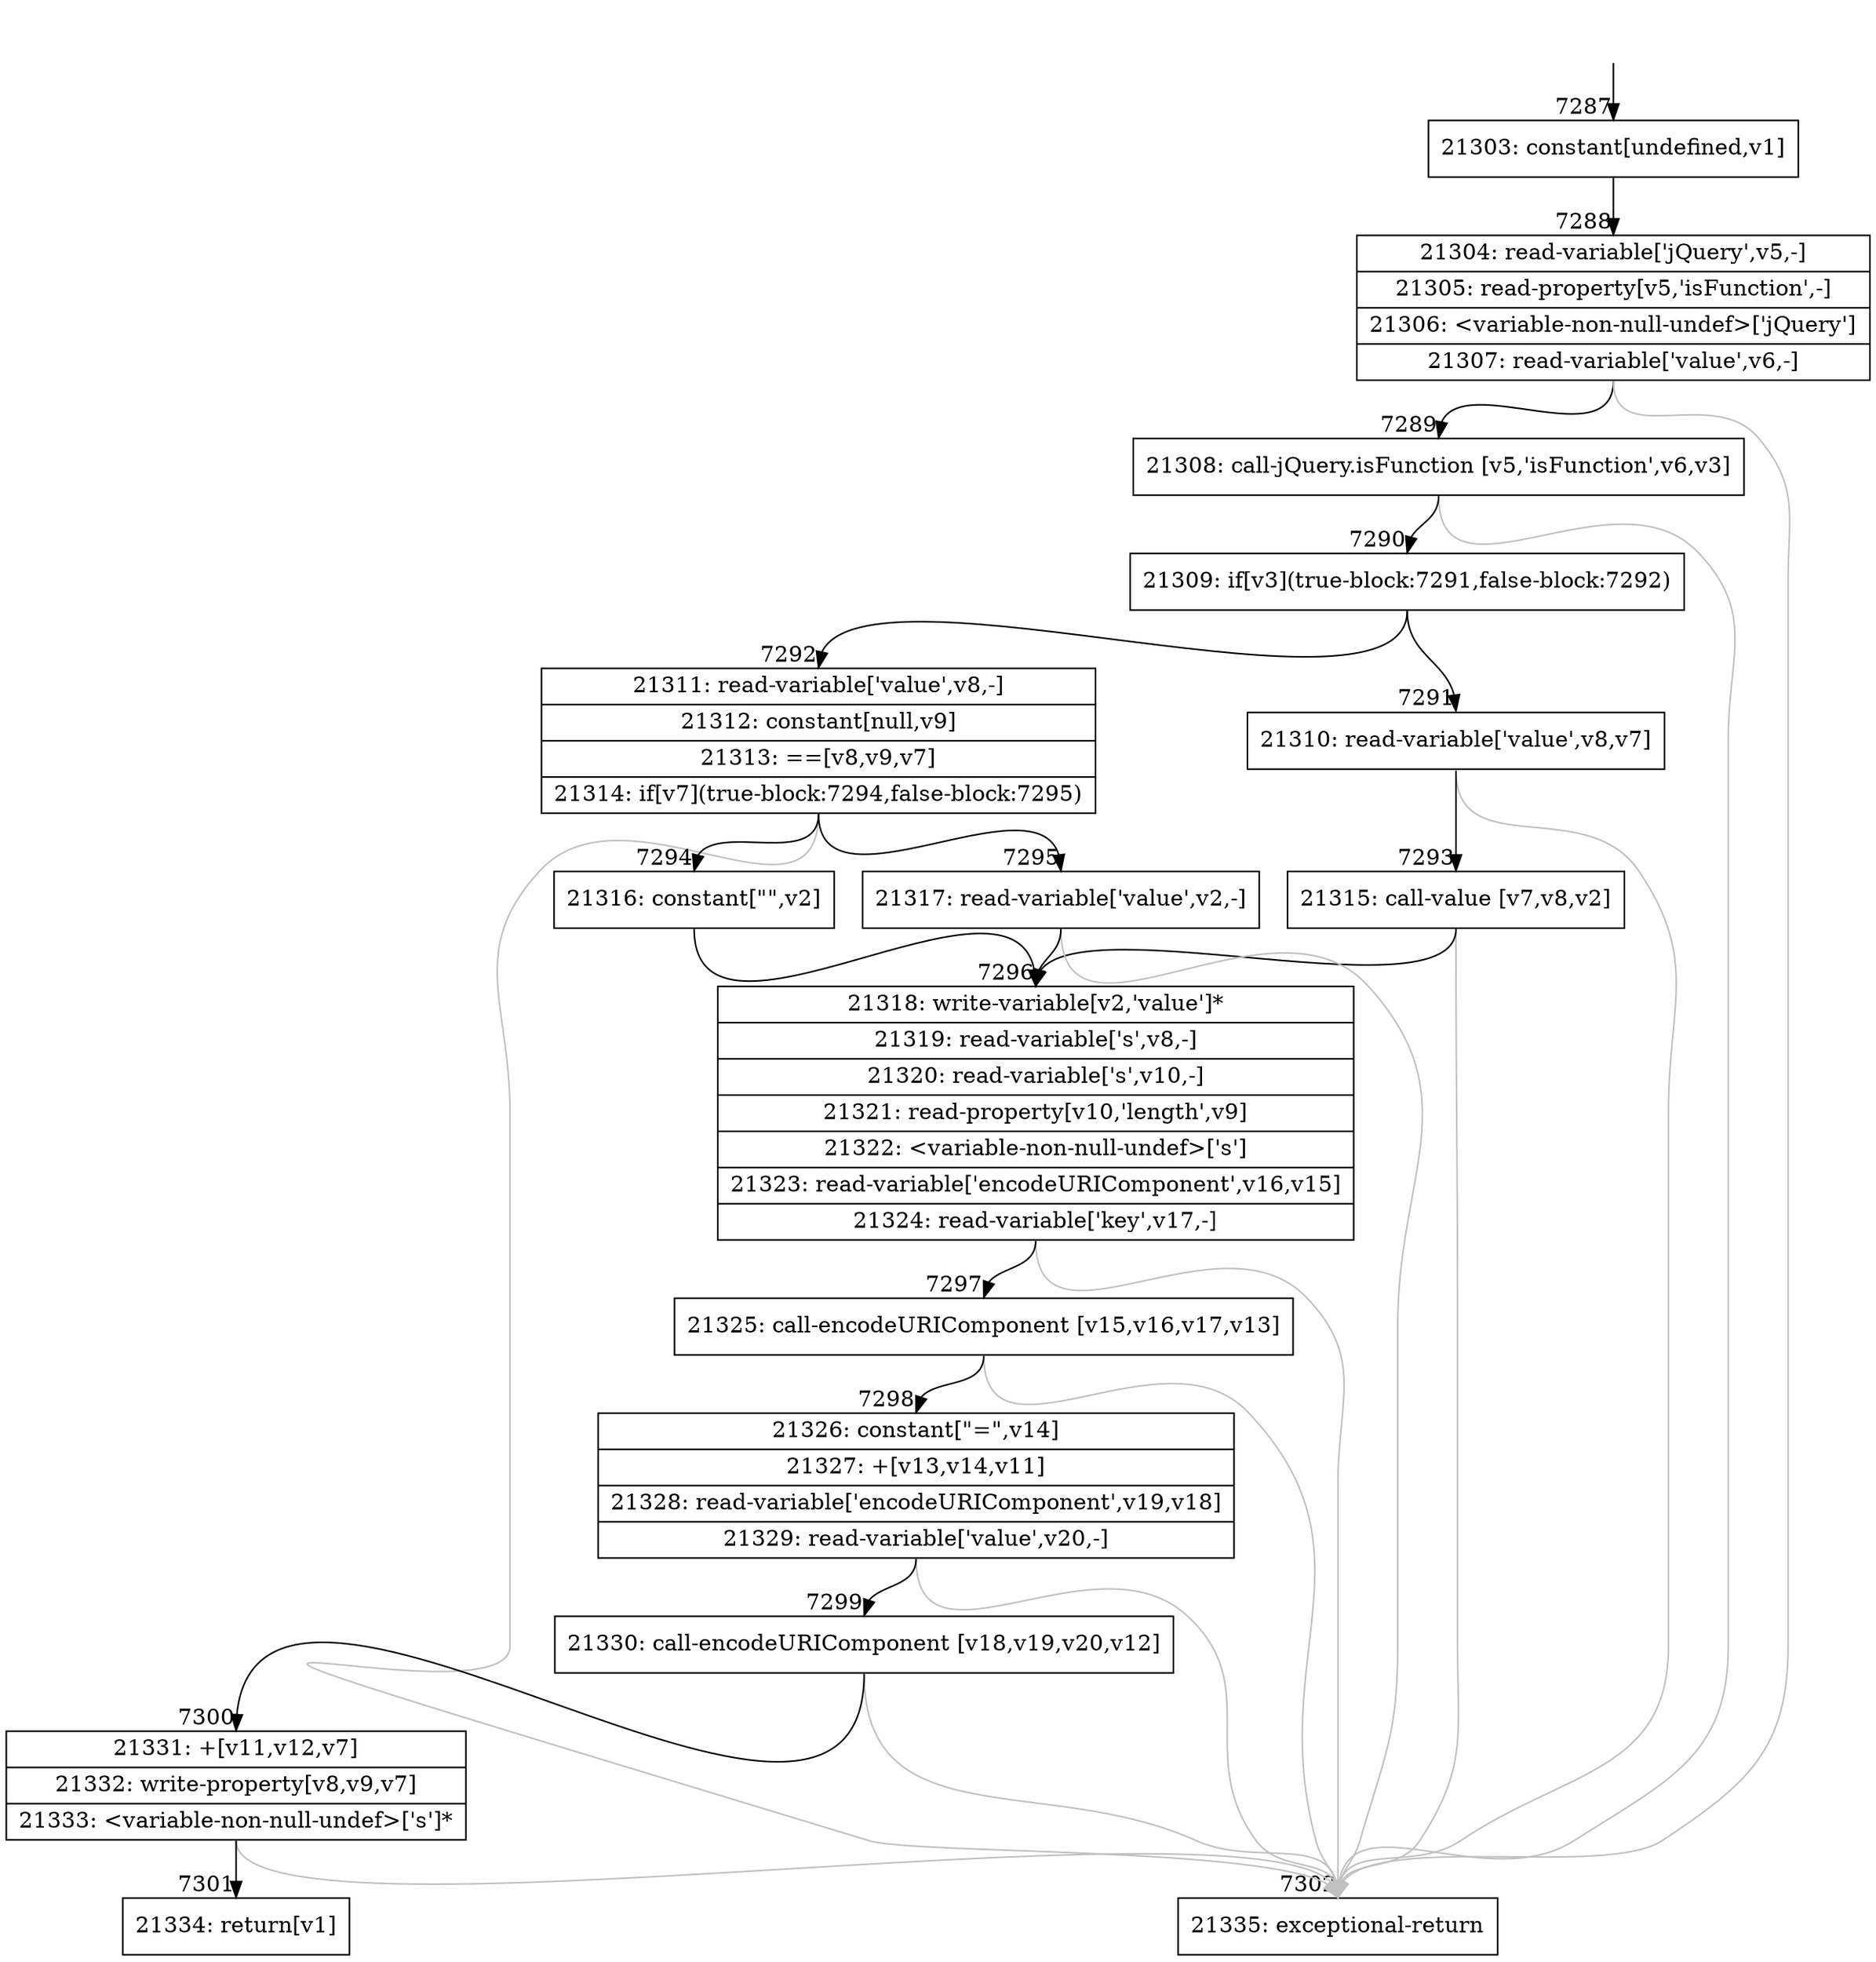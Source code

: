 digraph {
rankdir="TD"
BB_entry460[shape=none,label=""];
BB_entry460 -> BB7287 [tailport=s, headport=n, headlabel="    7287"]
BB7287 [shape=record label="{21303: constant[undefined,v1]}" ] 
BB7287 -> BB7288 [tailport=s, headport=n, headlabel="      7288"]
BB7288 [shape=record label="{21304: read-variable['jQuery',v5,-]|21305: read-property[v5,'isFunction',-]|21306: \<variable-non-null-undef\>['jQuery']|21307: read-variable['value',v6,-]}" ] 
BB7288 -> BB7289 [tailport=s, headport=n, headlabel="      7289"]
BB7288 -> BB7302 [tailport=s, headport=n, color=gray, headlabel="      7302"]
BB7289 [shape=record label="{21308: call-jQuery.isFunction [v5,'isFunction',v6,v3]}" ] 
BB7289 -> BB7290 [tailport=s, headport=n, headlabel="      7290"]
BB7289 -> BB7302 [tailport=s, headport=n, color=gray]
BB7290 [shape=record label="{21309: if[v3](true-block:7291,false-block:7292)}" ] 
BB7290 -> BB7291 [tailport=s, headport=n, headlabel="      7291"]
BB7290 -> BB7292 [tailport=s, headport=n, headlabel="      7292"]
BB7291 [shape=record label="{21310: read-variable['value',v8,v7]}" ] 
BB7291 -> BB7293 [tailport=s, headport=n, headlabel="      7293"]
BB7291 -> BB7302 [tailport=s, headport=n, color=gray]
BB7292 [shape=record label="{21311: read-variable['value',v8,-]|21312: constant[null,v9]|21313: ==[v8,v9,v7]|21314: if[v7](true-block:7294,false-block:7295)}" ] 
BB7292 -> BB7294 [tailport=s, headport=n, headlabel="      7294"]
BB7292 -> BB7295 [tailport=s, headport=n, headlabel="      7295"]
BB7292 -> BB7302 [tailport=s, headport=n, color=gray]
BB7293 [shape=record label="{21315: call-value [v7,v8,v2]}" ] 
BB7293 -> BB7296 [tailport=s, headport=n, headlabel="      7296"]
BB7293 -> BB7302 [tailport=s, headport=n, color=gray]
BB7294 [shape=record label="{21316: constant[\"\",v2]}" ] 
BB7294 -> BB7296 [tailport=s, headport=n]
BB7295 [shape=record label="{21317: read-variable['value',v2,-]}" ] 
BB7295 -> BB7296 [tailport=s, headport=n]
BB7295 -> BB7302 [tailport=s, headport=n, color=gray]
BB7296 [shape=record label="{21318: write-variable[v2,'value']*|21319: read-variable['s',v8,-]|21320: read-variable['s',v10,-]|21321: read-property[v10,'length',v9]|21322: \<variable-non-null-undef\>['s']|21323: read-variable['encodeURIComponent',v16,v15]|21324: read-variable['key',v17,-]}" ] 
BB7296 -> BB7297 [tailport=s, headport=n, headlabel="      7297"]
BB7296 -> BB7302 [tailport=s, headport=n, color=gray]
BB7297 [shape=record label="{21325: call-encodeURIComponent [v15,v16,v17,v13]}" ] 
BB7297 -> BB7298 [tailport=s, headport=n, headlabel="      7298"]
BB7297 -> BB7302 [tailport=s, headport=n, color=gray]
BB7298 [shape=record label="{21326: constant[\"=\",v14]|21327: +[v13,v14,v11]|21328: read-variable['encodeURIComponent',v19,v18]|21329: read-variable['value',v20,-]}" ] 
BB7298 -> BB7299 [tailport=s, headport=n, headlabel="      7299"]
BB7298 -> BB7302 [tailport=s, headport=n, color=gray]
BB7299 [shape=record label="{21330: call-encodeURIComponent [v18,v19,v20,v12]}" ] 
BB7299 -> BB7300 [tailport=s, headport=n, headlabel="      7300"]
BB7299 -> BB7302 [tailport=s, headport=n, color=gray]
BB7300 [shape=record label="{21331: +[v11,v12,v7]|21332: write-property[v8,v9,v7]|21333: \<variable-non-null-undef\>['s']*}" ] 
BB7300 -> BB7301 [tailport=s, headport=n, headlabel="      7301"]
BB7300 -> BB7302 [tailport=s, headport=n, color=gray]
BB7301 [shape=record label="{21334: return[v1]}" ] 
BB7302 [shape=record label="{21335: exceptional-return}" ] 
//#$~ 7341
}
